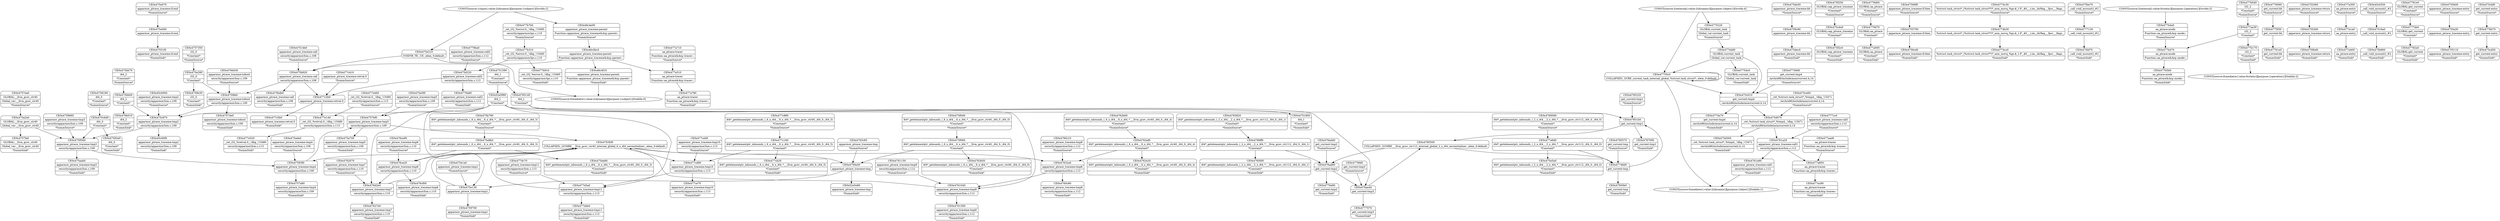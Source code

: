 digraph {
	CE0x47551f0 [shape=record,shape=Mrecord,label="{CE0x47551f0|apparmor_ptrace_traceme:if.end|*SummSink*}"]
	CE0x475a5f0 [shape=record,shape=Mrecord,label="{CE0x475a5f0|apparmor_ptrace_traceme:tmp5|security/apparmor/lsm.c,109|*SummSource*}"]
	CE0x47856f0 [shape=record,shape=Mrecord,label="{CE0x47856f0|i64*_getelementptr_inbounds_(_2_x_i64_,_2_x_i64_*___llvm_gcov_ctr112,_i64_0,_i64_1)|*Constant*|*SummSink*}"]
	CE0x476ce90 [shape=record,shape=Mrecord,label="{CE0x476ce90|apparmor_ptrace_traceme:tmp6|security/apparmor/lsm.c,110|*SummSource*}"]
	CE0x475ce60 [shape=record,shape=Mrecord,label="{CE0x475ce60|_ret_%struct.task_struct*_%tmp4,_!dbg_!15471|./arch/x86/include/asm/current.h,14|*SummSource*}"]
	CE0x4762670 [shape=record,shape=Mrecord,label="{CE0x4762670|apparmor_ptrace_traceme:tmp7|security/apparmor/lsm.c,110|*SummSource*}"]
	CE0x476add0 [shape=record,shape=Mrecord,label="{CE0x476add0|get_current:tmp2|*SummSource*}"]
	CE0x47627e0 [shape=record,shape=Mrecord,label="{CE0x47627e0|apparmor_ptrace_traceme:tmp7|security/apparmor/lsm.c,110|*SummSink*}"]
	CE0x477a510 [shape=record,shape=Mrecord,label="{CE0x477a510|aa_ptrace:tracer|Function::aa_ptrace&Arg::tracer::}"]
	CE0x4757fa0 [shape=record,shape=Mrecord,label="{CE0x4757fa0|GLOBAL:__llvm_gcov_ctr40|Global_var:__llvm_gcov_ctr40|*SummSink*}"]
	CE0x47851b0 [shape=record,shape=Mrecord,label="{CE0x47851b0|get_current:tmp1}"]
	CE0x475de50 [shape=record,shape=Mrecord,label="{CE0x475de50|apparmor_ptrace_traceme:bb|*SummSource*}"]
	CE0x475f2c0 [shape=record,shape=Mrecord,label="{CE0x475f2c0|GLOBAL:cap_ptrace_traceme|*Constant*|*SummSink*}"]
	CE0x475da80 [shape=record,shape=Mrecord,label="{CE0x475da80|i64*_getelementptr_inbounds_(_6_x_i64_,_6_x_i64_*___llvm_gcov_ctr40,_i64_0,_i64_3)|*Constant*|*SummSink*}"]
	CE0x4785570 [shape=record,shape=Mrecord,label="{CE0x4785570|get_current:tmp|*SummSource*}"]
	CE0x476ad60 [shape=record,shape=Mrecord,label="{CE0x476ad60|get_current:tmp2}"]
	CE0x475aab0 [shape=record,shape=Mrecord,label="{CE0x475aab0|apparmor_ptrace_traceme:tmp3|security/apparmor/lsm.c,109|*SummSink*}"]
	CE0x4762b60 [shape=record,shape=Mrecord,label="{CE0x4762b60|i64*_getelementptr_inbounds_(_6_x_i64_,_6_x_i64_*___llvm_gcov_ctr40,_i64_0,_i64_4)|*Constant*|*SummSource*}"]
	CE0x477a780 [shape=record,shape=Mrecord,label="{CE0x477a780|aa_ptrace:tracer|Function::aa_ptrace&Arg::tracer::|*SummSink*}"]
	CE0x4760c10 [shape=record,shape=Mrecord,label="{CE0x4760c10|apparmor_ptrace_traceme:tmp8|security/apparmor/lsm.c,112|*SummSource*}"]
	CE0x476ce20 [shape=record,shape=Mrecord,label="{CE0x476ce20|apparmor_ptrace_traceme:tmp6|security/apparmor/lsm.c,110}"]
	CE0x4779d00 [shape=record,shape=Mrecord,label="{CE0x4779d00|GLOBAL:aa_ptrace|*Constant*|*SummSource*}"]
	CE0x475a2e0 [shape=record,shape=Mrecord,label="{CE0x475a2e0|GLOBAL:__llvm_gcov_ctr40|Global_var:__llvm_gcov_ctr40}"]
	CE0x477dc70 [shape=record,shape=Mrecord,label="{CE0x477dc70|apparmor_ptrace_traceme:tmp11|security/apparmor/lsm.c,113|*SummSource*}"]
	CE0x47569f0 [shape=record,shape=Mrecord,label="{CE0x47569f0|apparmor_ptrace_traceme:if.then|*SummSource*}"]
	CE0x4759700 [shape=record,shape=Mrecord,label="{CE0x4759700|apparmor_ptrace_traceme:tmp1|*SummSink*}"]
	CE0x4774a70 [shape=record,shape=Mrecord,label="{CE0x4774a70|get_current:tmp4|./arch/x86/include/asm/current.h,14|*SummSink*}"]
	CE0x4774cc0 [shape=record,shape=Mrecord,label="{CE0x4774cc0|%struct.task_struct*_(%struct.task_struct**)*_asm_movq_%gs:$_1:P_,$0_,_r,im,_dirflag_,_fpsr_,_flags_|*SummSink*}"]
	"CONST[source:0(mediator),value:2(dynamic)][purpose:{object}][SnkIdx:1]"
	CE0x4777130 [shape=record,shape=Mrecord,label="{CE0x4777130|_call_void_mcount()_#2}"]
	CE0x475a700 [shape=record,shape=Mrecord,label="{CE0x475a700|apparmor_ptrace_traceme:tmp5|security/apparmor/lsm.c,109|*SummSink*}"]
	CE0x477a710 [shape=record,shape=Mrecord,label="{CE0x477a710|aa_ptrace:tracer|Function::aa_ptrace&Arg::tracer::|*SummSource*}"]
	"CONST[source:0(mediator),value:0(static)][purpose:{operation}][SnkIdx:2]"
	CE0x4763bf0 [shape=record,shape=Mrecord,label="{CE0x4763bf0|COLLAPSED:_GCMRE___llvm_gcov_ctr40_internal_global_6_x_i64_zeroinitializer:_elem_0:default:}"]
	"CONST[source:1(input),value:2(dynamic)][purpose:{subject}][SrcIdx:2]"
	CE0x475bb00 [shape=record,shape=Mrecord,label="{CE0x475bb00|i64_2|*Constant*}"]
	CE0x477c5b0 [shape=record,shape=Mrecord,label="{CE0x477c5b0|apparmor_ptrace_traceme:retval.0|*SummSink*}"]
	CE0x47761e0 [shape=record,shape=Mrecord,label="{CE0x47761e0|get_current:bb|*SummSink*}"]
	CE0x4775f30 [shape=record,shape=Mrecord,label="{CE0x4775f30|get_current:bb}"]
	CE0x4774b30 [shape=record,shape=Mrecord,label="{CE0x4774b30|%struct.task_struct*_(%struct.task_struct**)*_asm_movq_%gs:$_1:P_,$0_,_r,im,_dirflag_,_fpsr_,_flags_}"]
	CE0x475c010 [shape=record,shape=Mrecord,label="{CE0x475c010|get_current:tmp4|./arch/x86/include/asm/current.h,14}"]
	CE0x477b470 [shape=record,shape=Mrecord,label="{CE0x477b470|aa_ptrace:mode|Function::aa_ptrace&Arg::mode::}"]
	CE0x4759bd0 [shape=record,shape=Mrecord,label="{CE0x4759bd0|apparmor_ptrace_traceme:return|*SummSink*}"]
	CE0x477e6d0 [shape=record,shape=Mrecord,label="{CE0x477e6d0|i64*_getelementptr_inbounds_(_2_x_i64_,_2_x_i64_*___llvm_gcov_ctr112,_i64_0,_i64_0)|*Constant*}"]
	CE0x4786ff0 [shape=record,shape=Mrecord,label="{CE0x4786ff0|i64*_getelementptr_inbounds_(_2_x_i64_,_2_x_i64_*___llvm_gcov_ctr112,_i64_0,_i64_1)|*Constant*}"]
	CE0x475b920 [shape=record,shape=Mrecord,label="{CE0x475b920|apparmor_ptrace_traceme:call|security/apparmor/lsm.c,108}"]
	CE0x4776060 [shape=record,shape=Mrecord,label="{CE0x4776060|get_current:bb|*SummSource*}"]
	CE0x475c6d0 [shape=record,shape=Mrecord,label="{CE0x475c6d0|i64_0|*Constant*}"]
	CE0x4761a90 [shape=record,shape=Mrecord,label="{CE0x4761a90|apparmor_ptrace_traceme:call1|security/apparmor/lsm.c,112|*SummSink*}"]
	CE0x477cd90 [shape=record,shape=Mrecord,label="{CE0x477cd90|apparmor_ptrace_traceme:tmp10|security/apparmor/lsm.c,113}"]
	CE0x4776e80 [shape=record,shape=Mrecord,label="{CE0x4776e80|get_current:tmp2|*SummSink*}"]
	CE0x475a8b0 [shape=record,shape=Mrecord,label="{CE0x475a8b0|i64*_getelementptr_inbounds_(_6_x_i64_,_6_x_i64_*___llvm_gcov_ctr40,_i64_0,_i64_3)|*Constant*}"]
	CE0x47574e0 [shape=record,shape=Mrecord,label="{CE0x47574e0|apparmor_ptrace_traceme:tobool|security/apparmor/lsm.c,109|*SummSink*}"]
	CE0x477a1a0 [shape=record,shape=Mrecord,label="{CE0x477a1a0|aa_ptrace:entry}"]
	CE0x4758180 [shape=record,shape=Mrecord,label="{CE0x4758180|i64_0|*Constant*|*SummSource*}"]
	CE0x475f0d0 [shape=record,shape=Mrecord,label="{CE0x475f0d0|i64*_getelementptr_inbounds_(_6_x_i64_,_6_x_i64_*___llvm_gcov_ctr40,_i64_0,_i64_0)|*Constant*|*SummSource*}"]
	CE0x4752060 [shape=record,shape=Mrecord,label="{CE0x4752060|apparmor_ptrace_traceme:return|*SummSource*}"]
	CE0x477aad0 [shape=record,shape=Mrecord,label="{CE0x477aad0|aa_ptrace:tracee|Function::aa_ptrace&Arg::tracee::|*SummSource*}"]
	CE0x47516a0 [shape=record,shape=Mrecord,label="{CE0x47516a0|_call_void_mcount()_#2}"]
	CE0x47781e0 [shape=record,shape=Mrecord,label="{CE0x47781e0|GLOBAL:get_current|*Constant*|*SummSource*}"]
	CE0x475d220 [shape=record,shape=Mrecord,label="{CE0x475d220|apparmor_ptrace_traceme:call2|security/apparmor/lsm.c,112}"]
	CE0x4759660 [shape=record,shape=Mrecord,label="{CE0x4759660|apparmor_ptrace_traceme:tmp3|security/apparmor/lsm.c,109|*SummSource*}"]
	CE0x4763c60 [shape=record,shape=Mrecord,label="{CE0x4763c60|apparmor_ptrace_traceme:tmp|*SummSource*}"]
	CE0x475e1a0 [shape=record,shape=Mrecord,label="{CE0x475e1a0|apparmor_ptrace_traceme:tmp1|*SummSource*}"]
	CE0x4755110 [shape=record,shape=Mrecord,label="{CE0x4755110|apparmor_ptrace_traceme:entry|*SummSink*}"]
	CE0x4760c80 [shape=record,shape=Mrecord,label="{CE0x4760c80|apparmor_ptrace_traceme:tmp8|security/apparmor/lsm.c,112|*SummSink*}"]
	CE0x47850b0 [shape=record,shape=Mrecord,label="{CE0x47850b0|get_current:tmp|*SummSink*}"]
	CE0x475f060 [shape=record,shape=Mrecord,label="{CE0x475f060|i64*_getelementptr_inbounds_(_6_x_i64_,_6_x_i64_*___llvm_gcov_ctr40,_i64_0,_i64_0)|*Constant*}"]
	CE0x477d3a0 [shape=record,shape=Mrecord,label="{CE0x477d3a0|apparmor_ptrace_traceme:tmp11|security/apparmor/lsm.c,113}"]
	CE0x47593f0 [shape=record,shape=Mrecord,label="{CE0x47593f0|apparmor_ptrace_traceme:tmp4|security/apparmor/lsm.c,109}"]
	CE0x477a850 [shape=record,shape=Mrecord,label="{CE0x477a850|aa_ptrace:tracee|Function::aa_ptrace&Arg::tracee::}"]
	CE0x4757bf0 [shape=record,shape=Mrecord,label="{CE0x4757bf0|apparmor_ptrace_traceme:tmp5|security/apparmor/lsm.c,109}"]
	CE0x477b040 [shape=record,shape=Mrecord,label="{CE0x477b040|i32_2|*Constant*|*SummSource*}"]
	CE0x47754c0 [shape=record,shape=Mrecord,label="{CE0x47754c0|GLOBAL:current_task|Global_var:current_task|*SummSink*}"]
	"CONST[source:2(external),value:0(static)][purpose:{operation}][SrcIdx:3]"
	CE0x477e140 [shape=record,shape=Mrecord,label="{CE0x477e140|_ret_i32_%retval.0,_!dbg_!15480|security/apparmor/lsm.c,113}"]
	CE0x4755700 [shape=record,shape=Mrecord,label="{CE0x4755700|apparmor_ptrace_traceme:if.then}"]
	CE0x4779d70 [shape=record,shape=Mrecord,label="{CE0x4779d70|GLOBAL:aa_ptrace|*Constant*}"]
	CE0x4769580 [shape=record,shape=Mrecord,label="{CE0x4769580|i64*_getelementptr_inbounds_(_2_x_i64_,_2_x_i64_*___llvm_gcov_ctr112,_i64_0,_i64_0)|*Constant*|*SummSource*}"]
	CE0x4775220 [shape=record,shape=Mrecord,label="{CE0x4775220|GLOBAL:current_task|Global_var:current_task|*SummSource*}"]
	CE0x477cb20 [shape=record,shape=Mrecord,label="{CE0x477cb20|i64*_getelementptr_inbounds_(_6_x_i64_,_6_x_i64_*___llvm_gcov_ctr40,_i64_0,_i64_5)|*Constant*|*SummSink*}"]
	CE0x476d430 [shape=record,shape=Mrecord,label="{CE0x476d430|apparmor_ptrace_traceme:tobool|security/apparmor/lsm.c,109|*SummSource*}"]
	CE0x475bdb0 [shape=record,shape=Mrecord,label="{CE0x475bdb0|apparmor_ptrace_traceme:call|security/apparmor/lsm.c,108|*SummSink*}"]
	CE0x4759c90 [shape=record,shape=Mrecord,label="{CE0x4759c90|apparmor_ptrace_traceme:bb}"]
	CE0x477e520 [shape=record,shape=Mrecord,label="{CE0x477e520|_ret_i32_%retval.0,_!dbg_!15480|security/apparmor/lsm.c,113|*SummSink*}"]
	CE0x4785140 [shape=record,shape=Mrecord,label="{CE0x4785140|i64_1|*Constant*}"]
	"CONST[source:2(external),value:2(dynamic)][purpose:{object}][SrcIdx:4]"
	CE0x475bf70 [shape=record,shape=Mrecord,label="{CE0x475bf70|_call_void_mcount()_#2|*SummSink*}"]
	CE0x475e280 [shape=record,shape=Mrecord,label="{CE0x475e280|i32_0|*Constant*}"]
	CE0x47782a0 [shape=record,shape=Mrecord,label="{CE0x47782a0|GLOBAL:get_current|*Constant*|*SummSink*}"]
	CE0x4776fd0 [shape=record,shape=Mrecord,label="{CE0x4776fd0|get_current:tmp3|*SummSource*}"]
	CE0x475e210 [shape=record,shape=Mrecord,label="{CE0x475e210|VOIDTB_TE:_CE:_elem_0:default:}"]
	CE0x475c4e0 [shape=record,shape=Mrecord,label="{CE0x475c4e0|GLOBAL:cap_ptrace_traceme|*Constant*}"]
	CE0x476d2e0 [shape=record,shape=Mrecord,label="{CE0x476d2e0|apparmor_ptrace_traceme:tmp7|security/apparmor/lsm.c,110}"]
	CE0x4761150 [shape=record,shape=Mrecord,label="{CE0x4761150|apparmor_ptrace_traceme:tmp9|security/apparmor/lsm.c,112|*SummSource*}"]
	CE0x477b4e0 [shape=record,shape=Mrecord,label="{CE0x477b4e0|aa_ptrace:mode|Function::aa_ptrace&Arg::mode::|*SummSource*}"]
	CE0x4778470 [shape=record,shape=Mrecord,label="{CE0x4778470|get_current:entry}"]
	CE0x475e070 [shape=record,shape=Mrecord,label="{CE0x475e070|apparmor_ptrace_traceme:if.end|*SummSource*}"]
	CE0x477b5b0 [shape=record,shape=Mrecord,label="{CE0x477b5b0|aa_ptrace:mode|Function::aa_ptrace&Arg::mode::|*SummSink*}"]
	CE0x477a000 [shape=record,shape=Mrecord,label="{CE0x477a000|GLOBAL:aa_ptrace|*Constant*|*SummSink*}"]
	CE0x4755b00 [shape=record,shape=Mrecord,label="{CE0x4755b00|apparmor_ptrace_traceme:entry|*SummSource*}"]
	CE0x4755a30 [shape=record,shape=Mrecord,label="{CE0x4755a30|apparmor_ptrace_traceme:entry}"]
	CE0x475be70 [shape=record,shape=Mrecord,label="{CE0x475be70|_call_void_mcount()_#2|*SummSource*}"]
	CE0x477b910 [shape=record,shape=Mrecord,label="{CE0x477b910|_ret_i32_%error.0,_!dbg_!15485|security/apparmor/ipc.c,110|*SummSink*}"]
	CE0x4756cd0 [shape=record,shape=Mrecord,label="{CE0x4756cd0|apparmor_ptrace_traceme:if.then|*SummSink*}"]
	CE0x475cd50 [shape=record,shape=Mrecord,label="{CE0x475cd50|get_current:entry|*SummSink*}"]
	CE0x475d300 [shape=record,shape=Mrecord,label="{CE0x475d300|_ret_%struct.task_struct*_%tmp4,_!dbg_!15471|./arch/x86/include/asm/current.h,14|*SummSink*}"]
	CE0x477c160 [shape=record,shape=Mrecord,label="{CE0x477c160|i64*_getelementptr_inbounds_(_6_x_i64_,_6_x_i64_*___llvm_gcov_ctr40,_i64_0,_i64_5)|*Constant*}"]
	CE0x4757ea0 [shape=record,shape=Mrecord,label="{CE0x4757ea0|GLOBAL:__llvm_gcov_ctr40|Global_var:__llvm_gcov_ctr40|*SummSource*}"]
	CE0x477a400 [shape=record,shape=Mrecord,label="{CE0x477a400|aa_ptrace:entry|*SummSink*}"]
	CE0x477c880 [shape=record,shape=Mrecord,label="{CE0x477c880|i64*_getelementptr_inbounds_(_6_x_i64_,_6_x_i64_*___llvm_gcov_ctr40,_i64_0,_i64_5)|*Constant*|*SummSource*}"]
	CE0x4759e30 [shape=record,shape=Mrecord,label="{CE0x4759e30|i32_0|*Constant*|*SummSink*}"]
	CE0x477c410 [shape=record,shape=Mrecord,label="{CE0x477c410|apparmor_ptrace_traceme:retval.0|*SummSource*}"]
	CE0x4759a50 [shape=record,shape=Mrecord,label="{CE0x4759a50|apparmor_ptrace_traceme:tmp}"]
	CE0x477b310 [shape=record,shape=Mrecord,label="{CE0x477b310|_ret_i32_%error.0,_!dbg_!15485|security/apparmor/ipc.c,110}"]
	CE0x47755c0 [shape=record,shape=Mrecord,label="{CE0x47755c0|COLLAPSED:_GCRE_current_task_external_global_%struct.task_struct*:_elem_0:default:}"]
	CE0x477dde0 [shape=record,shape=Mrecord,label="{CE0x477dde0|apparmor_ptrace_traceme:tmp11|security/apparmor/lsm.c,113|*SummSink*}"]
	CE0x475f250 [shape=record,shape=Mrecord,label="{CE0x475f250|GLOBAL:cap_ptrace_traceme|*Constant*|*SummSource*}"]
	CE0x4757a80 [shape=record,shape=Mrecord,label="{CE0x4757a80|apparmor_ptrace_traceme:tmp4|security/apparmor/lsm.c,109|*SummSink*}"]
	CE0x4779ba0 [shape=record,shape=Mrecord,label="{CE0x4779ba0|apparmor_ptrace_traceme:call2|security/apparmor/lsm.c,112|*SummSource*}"]
	CE0x475dec0 [shape=record,shape=Mrecord,label="{CE0x475dec0|apparmor_ptrace_traceme:bb|*SummSink*}"]
	CE0x4762af0 [shape=record,shape=Mrecord,label="{CE0x4762af0|i64*_getelementptr_inbounds_(_6_x_i64_,_6_x_i64_*___llvm_gcov_ctr40,_i64_0,_i64_4)|*Constant*}"]
	CE0x477ce70 [shape=record,shape=Mrecord,label="{CE0x477ce70|apparmor_ptrace_traceme:tmp10|security/apparmor/lsm.c,113|*SummSink*}"]
	CE0x477c2b0 [shape=record,shape=Mrecord,label="{CE0x477c2b0|apparmor_ptrace_traceme:retval.0}"]
	CE0x46c0bc0 [shape=record,shape=Mrecord,label="{CE0x46c0bc0|apparmor_ptrace_traceme:parent|Function::apparmor_ptrace_traceme&Arg::parent::}"]
	CE0x4774c30 [shape=record,shape=Mrecord,label="{CE0x4774c30|%struct.task_struct*_(%struct.task_struct**)*_asm_movq_%gs:$_1:P_,$0_,_r,im,_dirflag_,_fpsr_,_flags_|*SummSource*}"]
	CE0x4755260 [shape=record,shape=Mrecord,label="{CE0x4755260|apparmor_ptrace_traceme:return}"]
	CE0x4763b50 [shape=record,shape=Mrecord,label="{CE0x4763b50|i64*_getelementptr_inbounds_(_6_x_i64_,_6_x_i64_*___llvm_gcov_ctr40,_i64_0,_i64_0)|*Constant*|*SummSink*}"]
	CE0x477e460 [shape=record,shape=Mrecord,label="{CE0x477e460|_ret_i32_%retval.0,_!dbg_!15480|security/apparmor/lsm.c,113|*SummSource*}"]
	CE0x475b860 [shape=record,shape=Mrecord,label="{CE0x475b860|_call_void_mcount()_#2|*SummSink*}"]
	CE0x47514b0 [shape=record,shape=Mrecord,label="{CE0x47514b0|apparmor_ptrace_traceme:call|security/apparmor/lsm.c,108|*SummSource*}"]
	CE0x4777cc0 [shape=record,shape=Mrecord,label="{CE0x4777cc0|apparmor_ptrace_traceme:call1|security/apparmor/lsm.c,112|*SummSource*}"]
	CE0x45c00f0 [shape=record,shape=Mrecord,label="{CE0x45c00f0|apparmor_ptrace_traceme:tmp2|security/apparmor/lsm.c,109|*SummSink*}"]
	CE0x4774dd0 [shape=record,shape=Mrecord,label="{CE0x4774dd0|GLOBAL:current_task|Global_var:current_task}"]
	CE0x475ade0 [shape=record,shape=Mrecord,label="{CE0x475ade0|apparmor_ptrace_traceme:tmp4|security/apparmor/lsm.c,109|*SummSource*}"]
	CE0x47632a0 [shape=record,shape=Mrecord,label="{CE0x47632a0|apparmor_ptrace_traceme:tmp8|security/apparmor/lsm.c,112}"]
	CE0x4787090 [shape=record,shape=Mrecord,label="{CE0x4787090|get_current:tmp1|*SummSink*}"]
	CE0x46c4f10 [shape=record,shape=Mrecord,label="{CE0x46c4f10|apparmor_ptrace_traceme:parent|Function::apparmor_ptrace_traceme&Arg::parent::|*SummSink*}"]
	CE0x4785500 [shape=record,shape=Mrecord,label="{CE0x4785500|COLLAPSED:_GCMRE___llvm_gcov_ctr112_internal_global_2_x_i64_zeroinitializer:_elem_0:default:}"]
	CE0x475cbf0 [shape=record,shape=Mrecord,label="{CE0x475cbf0|get_current:entry|*SummSource*}"]
	CE0x4759fe0 [shape=record,shape=Mrecord,label="{CE0x4759fe0|apparmor_ptrace_traceme:tobool|security/apparmor/lsm.c,109}"]
	CE0x4761a20 [shape=record,shape=Mrecord,label="{CE0x4761a20|apparmor_ptrace_traceme:call1|security/apparmor/lsm.c,112}"]
	CE0x477b7b0 [shape=record,shape=Mrecord,label="{CE0x477b7b0|_ret_i32_%error.0,_!dbg_!15485|security/apparmor/ipc.c,110|*SummSource*}"]
	CE0x477ae30 [shape=record,shape=Mrecord,label="{CE0x477ae30|i32_2|*Constant*}"]
	CE0x4762e20 [shape=record,shape=Mrecord,label="{CE0x4762e20|i64*_getelementptr_inbounds_(_6_x_i64_,_6_x_i64_*___llvm_gcov_ctr40,_i64_0,_i64_4)|*Constant*|*SummSink*}"]
	CE0x4779a80 [shape=record,shape=Mrecord,label="{CE0x4779a80|apparmor_ptrace_traceme:call2|security/apparmor/lsm.c,112|*SummSink*}"]
	CE0x47592e0 [shape=record,shape=Mrecord,label="{CE0x47592e0|i64_0|*Constant*|*SummSink*}"]
	CE0x477b170 [shape=record,shape=Mrecord,label="{CE0x477b170|i32_2|*Constant*|*SummSink*}"]
	CE0x475d070 [shape=record,shape=Mrecord,label="{CE0x475d070|_ret_%struct.task_struct*_%tmp4,_!dbg_!15471|./arch/x86/include/asm/current.h,14}"]
	CE0x476b010 [shape=record,shape=Mrecord,label="{CE0x476b010|i64_2|*Constant*|*SummSink*}"]
	CE0x475c870 [shape=record,shape=Mrecord,label="{CE0x475c870|apparmor_ptrace_traceme:tmp2|security/apparmor/lsm.c,109}"]
	CE0x4777070 [shape=record,shape=Mrecord,label="{CE0x4777070|get_current:tmp3|*SummSink*}"]
	CE0x4759560 [shape=record,shape=Mrecord,label="{CE0x4759560|apparmor_ptrace_traceme:tmp3|security/apparmor/lsm.c,109}"]
	CE0x475b790 [shape=record,shape=Mrecord,label="{CE0x475b790|i64*_getelementptr_inbounds_(_6_x_i64_,_6_x_i64_*___llvm_gcov_ctr40,_i64_0,_i64_3)|*Constant*|*SummSource*}"]
	CE0x47748d0 [shape=record,shape=Mrecord,label="{CE0x47748d0|get_current:tmp}"]
	CE0x52e5e80 [shape=record,shape=Mrecord,label="{CE0x52e5e80|apparmor_ptrace_traceme:tmp|*SummSink*}"]
	CE0x477ce00 [shape=record,shape=Mrecord,label="{CE0x477ce00|apparmor_ptrace_traceme:tmp10|security/apparmor/lsm.c,113|*SummSource*}"]
	CE0x52e5f90 [shape=record,shape=Mrecord,label="{CE0x52e5f90|i64_1|*Constant*}"]
	CE0x476cf00 [shape=record,shape=Mrecord,label="{CE0x476cf00|apparmor_ptrace_traceme:tmp6|security/apparmor/lsm.c,110|*SummSink*}"]
	CE0x4757350 [shape=record,shape=Mrecord,label="{CE0x4757350|i32_0|*Constant*|*SummSource*}"]
	CE0x46c4e00 [shape=record,shape=Mrecord,label="{CE0x46c4e00|apparmor_ptrace_traceme:parent|Function::apparmor_ptrace_traceme&Arg::parent::|*SummSource*}"]
	CE0x4751600 [shape=record,shape=Mrecord,label="{CE0x4751600|i64_1|*Constant*|*SummSink*}"]
	CE0x4785220 [shape=record,shape=Mrecord,label="{CE0x4785220|get_current:tmp1|*SummSource*}"]
	"CONST[source:0(mediator),value:2(dynamic)][purpose:{subject}][SnkIdx:0]"
	CE0x475e000 [shape=record,shape=Mrecord,label="{CE0x475e000|apparmor_ptrace_traceme:if.end}"]
	CE0x45c0350 [shape=record,shape=Mrecord,label="{CE0x45c0350|_call_void_mcount()_#2|*SummSource*}"]
	CE0x4751590 [shape=record,shape=Mrecord,label="{CE0x4751590|i64_1|*Constant*|*SummSource*}"]
	CE0x4783820 [shape=record,shape=Mrecord,label="{CE0x4783820|i64*_getelementptr_inbounds_(_2_x_i64_,_2_x_i64_*___llvm_gcov_ctr112,_i64_0,_i64_1)|*Constant*|*SummSource*}"]
	CE0x475e130 [shape=record,shape=Mrecord,label="{CE0x475e130|apparmor_ptrace_traceme:tmp1}"]
	CE0x475bb70 [shape=record,shape=Mrecord,label="{CE0x475bb70|i64_2|*Constant*|*SummSource*}"]
	CE0x4761040 [shape=record,shape=Mrecord,label="{CE0x4761040|apparmor_ptrace_traceme:tmp9|security/apparmor/lsm.c,112}"]
	CE0x45c0000 [shape=record,shape=Mrecord,label="{CE0x45c0000|apparmor_ptrace_traceme:tmp2|security/apparmor/lsm.c,109|*SummSource*}"]
	CE0x4777de0 [shape=record,shape=Mrecord,label="{CE0x4777de0|GLOBAL:get_current|*Constant*}"]
	CE0x476ae40 [shape=record,shape=Mrecord,label="{CE0x476ae40|get_current:tmp3}"]
	CE0x4761300 [shape=record,shape=Mrecord,label="{CE0x4761300|apparmor_ptrace_traceme:tmp9|security/apparmor/lsm.c,112|*SummSink*}"]
	CE0x477ac90 [shape=record,shape=Mrecord,label="{CE0x477ac90|aa_ptrace:tracee|Function::aa_ptrace&Arg::tracee::|*SummSink*}"]
	CE0x475e5a0 [shape=record,shape=Mrecord,label="{CE0x475e5a0|i64*_getelementptr_inbounds_(_2_x_i64_,_2_x_i64_*___llvm_gcov_ctr112,_i64_0,_i64_0)|*Constant*|*SummSink*}"]
	CE0x47749d0 [shape=record,shape=Mrecord,label="{CE0x47749d0|get_current:tmp4|./arch/x86/include/asm/current.h,14|*SummSource*}"]
	CE0x477a300 [shape=record,shape=Mrecord,label="{CE0x477a300|aa_ptrace:entry|*SummSource*}"]
	CE0x475de50 -> CE0x4759c90
	CE0x46c0bc0 -> CE0x475b920
	CE0x475e130 -> CE0x4759700
	CE0x475e130 -> CE0x4763bf0
	"CONST[source:1(input),value:2(dynamic)][purpose:{subject}][SrcIdx:2]" -> CE0x475e210
	CE0x475d070 -> CE0x4761a20
	CE0x4786ff0 -> CE0x47856f0
	CE0x477a1a0 -> CE0x477a400
	CE0x475ce60 -> CE0x475d070
	CE0x52e5f90 -> CE0x4761040
	CE0x4755a30 -> CE0x4755110
	CE0x47851b0 -> CE0x4785500
	CE0x4774c30 -> CE0x4774b30
	CE0x4755b00 -> CE0x4755a30
	CE0x475e280 -> CE0x4759fe0
	CE0x477b7b0 -> CE0x477b310
	CE0x47514b0 -> CE0x475b920
	CE0x476ce90 -> CE0x476ce20
	CE0x4751590 -> CE0x52e5f90
	CE0x4763bf0 -> CE0x477cd90
	CE0x4755700 -> CE0x4756cd0
	CE0x45c0350 -> CE0x47516a0
	CE0x475e210 -> CE0x475b920
	CE0x4761a20 -> CE0x477a850
	CE0x4775220 -> CE0x4774dd0
	CE0x4785140 -> CE0x4751600
	CE0x477c2b0 -> CE0x477e140
	CE0x475e000 -> CE0x47551f0
	CE0x46c4f10 -> "CONST[source:0(mediator),value:2(dynamic)][purpose:{subject}][SnkIdx:0]"
	CE0x4785220 -> CE0x47851b0
	CE0x4785570 -> CE0x47748d0
	CE0x46c0bc0 -> CE0x477a510
	CE0x4757bf0 -> CE0x4763bf0
	CE0x4785140 -> CE0x476ae40
	CE0x475bb00 -> CE0x476b010
	CE0x47749d0 -> CE0x475c010
	CE0x475e1a0 -> CE0x475e130
	CE0x475d220 -> CE0x4779a80
	CE0x4785140 -> CE0x47851b0
	CE0x47569f0 -> CE0x4755700
	CE0x4757350 -> CE0x475e280
	CE0x476ce20 -> CE0x476d2e0
	CE0x475e210 -> "CONST[source:0(mediator),value:2(dynamic)][purpose:{subject}][SnkIdx:0]"
	CE0x47755c0 -> "CONST[source:0(mediator),value:2(dynamic)][purpose:{object}][SnkIdx:1]"
	CE0x47781e0 -> CE0x4777de0
	CE0x476ad60 -> CE0x476ae40
	CE0x4777cc0 -> CE0x4761a20
	CE0x4759c90 -> CE0x475dec0
	CE0x47632a0 -> CE0x4761040
	CE0x475bb00 -> CE0x475c870
	CE0x4759fe0 -> CE0x475c870
	CE0x4779ba0 -> CE0x475d220
	CE0x4769580 -> CE0x477e6d0
	CE0x475cbf0 -> CE0x4778470
	CE0x476d2e0 -> CE0x47627e0
	CE0x477dc70 -> CE0x477d3a0
	CE0x47593f0 -> CE0x4757a80
	CE0x46c0bc0 -> CE0x46c4f10
	CE0x52e5f90 -> CE0x477d3a0
	CE0x4763bf0 -> CE0x4759a50
	CE0x477d3a0 -> CE0x477dde0
	CE0x4775f30 -> CE0x47761e0
	CE0x477a710 -> CE0x477a510
	CE0x4758180 -> CE0x475c6d0
	CE0x4759560 -> CE0x475aab0
	CE0x477a850 -> CE0x477ac90
	CE0x477b470 -> CE0x477b5b0
	CE0x475ade0 -> CE0x47593f0
	CE0x52e5f90 -> CE0x475c870
	CE0x47593f0 -> CE0x4757bf0
	CE0x4777130 -> CE0x475bf70
	CE0x4779d70 -> CE0x477a000
	CE0x52e5f90 -> CE0x4757bf0
	CE0x477ce00 -> CE0x477cd90
	CE0x476add0 -> CE0x476ad60
	CE0x4761040 -> CE0x4761300
	CE0x4762b60 -> CE0x4762af0
	CE0x4759a50 -> CE0x52e5e80
	CE0x4751590 -> CE0x4785140
	CE0x475a5f0 -> CE0x4757bf0
	CE0x475c870 -> CE0x45c00f0
	CE0x477e6d0 -> CE0x47748d0
	CE0x4761040 -> CE0x4763bf0
	CE0x4776fd0 -> CE0x476ae40
	CE0x476ad60 -> CE0x4776e80
	CE0x477a300 -> CE0x477a1a0
	CE0x476ce20 -> CE0x476cf00
	CE0x477b4e0 -> CE0x477b470
	CE0x4759a50 -> CE0x475e130
	CE0x476d430 -> CE0x4759fe0
	CE0x475f060 -> CE0x4759a50
	CE0x4761a90 -> "CONST[source:0(mediator),value:2(dynamic)][purpose:{object}][SnkIdx:1]"
	CE0x477b310 -> CE0x475d220
	CE0x477cd90 -> CE0x477d3a0
	CE0x4783820 -> CE0x4786ff0
	CE0x4774dd0 -> CE0x47754c0
	CE0x4786ff0 -> CE0x476ad60
	CE0x4778470 -> CE0x475cd50
	CE0x475bb70 -> CE0x475bb00
	CE0x475b920 -> CE0x475bdb0
	CE0x4762af0 -> CE0x47632a0
	CE0x4777de0 -> CE0x47782a0
	CE0x477a510 -> CE0x477a780
	CE0x475be70 -> CE0x4777130
	CE0x475f0d0 -> CE0x475f060
	CE0x475d220 -> CE0x477c2b0
	CE0x475a2e0 -> CE0x4759560
	CE0x4759660 -> CE0x4759560
	CE0x4759fe0 -> CE0x47574e0
	"CONST[source:1(input),value:2(dynamic)][purpose:{subject}][SrcIdx:2]" -> CE0x46c4e00
	CE0x477b310 -> CE0x477b910
	CE0x45c0000 -> CE0x475c870
	CE0x47748d0 -> CE0x47851b0
	CE0x4752060 -> CE0x4755260
	CE0x475b790 -> CE0x475a8b0
	"CONST[source:2(external),value:2(dynamic)][purpose:{object}][SrcIdx:4]" -> CE0x47755c0
	CE0x475a8b0 -> CE0x476ce20
	CE0x4779d00 -> CE0x4779d70
	CE0x477c160 -> CE0x477cd90
	CE0x4762af0 -> CE0x4762e20
	CE0x4755260 -> CE0x4759bd0
	CE0x4774b30 -> CE0x4774cc0
	CE0x4757ea0 -> CE0x475a2e0
	CE0x477b040 -> CE0x477ae30
	CE0x476d2e0 -> CE0x4763bf0
	CE0x477ae30 -> CE0x477b170
	CE0x475b920 -> CE0x477c2b0
	CE0x4774dd0 -> CE0x47755c0
	CE0x4763c60 -> CE0x4759a50
	CE0x475a8b0 -> CE0x475da80
	CE0x4785500 -> CE0x47748d0
	"CONST[source:2(external),value:2(dynamic)][purpose:{object}][SrcIdx:4]" -> CE0x4775220
	CE0x475d070 -> CE0x475d300
	CE0x475a2e0 -> CE0x4757fa0
	CE0x4761150 -> CE0x4761040
	CE0x47516a0 -> CE0x475b860
	CE0x4776060 -> CE0x4775f30
	CE0x477e6d0 -> CE0x475e5a0
	CE0x477e140 -> CE0x477e520
	CE0x4760c10 -> CE0x47632a0
	CE0x4785500 -> CE0x476ad60
	CE0x475c6d0 -> CE0x4759560
	CE0x475f060 -> CE0x4763b50
	CE0x475c4e0 -> CE0x475f2c0
	CE0x477ae30 -> CE0x477b470
	CE0x477d3a0 -> CE0x4763bf0
	"CONST[source:2(external),value:0(static)][purpose:{operation}][SrcIdx:3]" -> CE0x477b4e0
	CE0x476ae40 -> CE0x4785500
	CE0x475c870 -> CE0x4759560
	CE0x4763bf0 -> CE0x47632a0
	CE0x477c2b0 -> CE0x477c5b0
	CE0x4759560 -> CE0x47593f0
	CE0x477c160 -> CE0x477cb20
	CE0x476ae40 -> CE0x4777070
	CE0x477b170 -> "CONST[source:0(mediator),value:0(static)][purpose:{operation}][SnkIdx:2]"
	CE0x475c010 -> CE0x475d070
	CE0x52e5f90 -> CE0x475e130
	CE0x4761a20 -> CE0x4761a90
	CE0x47632a0 -> CE0x4760c80
	CE0x47755c0 -> CE0x475c010
	CE0x47755c0 -> CE0x47755c0
	CE0x475e070 -> CE0x475e000
	CE0x475c6d0 -> CE0x47592e0
	CE0x52e5f90 -> CE0x476d2e0
	CE0x477c880 -> CE0x477c160
	CE0x475c010 -> CE0x4774a70
	CE0x47851b0 -> CE0x4787090
	CE0x475e280 -> CE0x4759e30
	CE0x4763bf0 -> CE0x47593f0
	CE0x4757bf0 -> CE0x475a700
	CE0x46c4e00 -> CE0x46c0bc0
	CE0x477aad0 -> CE0x477a850
	CE0x477e460 -> CE0x477e140
	CE0x47748d0 -> CE0x47850b0
	CE0x4774dd0 -> CE0x475c010
	CE0x4763bf0 -> CE0x476ce20
	CE0x477cd90 -> CE0x477ce70
	CE0x475f250 -> CE0x475c4e0
	CE0x4762670 -> CE0x476d2e0
	CE0x475b920 -> CE0x4759fe0
	CE0x477c410 -> CE0x477c2b0
	CE0x52e5f90 -> CE0x4751600
}